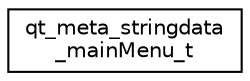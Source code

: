 digraph "Graphical Class Hierarchy"
{
 // LATEX_PDF_SIZE
  edge [fontname="Helvetica",fontsize="10",labelfontname="Helvetica",labelfontsize="10"];
  node [fontname="Helvetica",fontsize="10",shape=record];
  rankdir="LR";
  Node0 [label="qt_meta_stringdata\l_mainMenu_t",height=0.2,width=0.4,color="black", fillcolor="white", style="filled",URL="$structqt__meta__stringdata__mainMenu__t.html",tooltip=" "];
}
